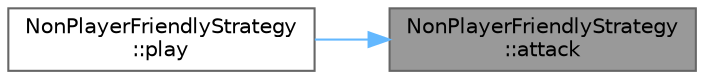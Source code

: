 digraph "NonPlayerFriendlyStrategy::attack"
{
 // LATEX_PDF_SIZE
  bgcolor="transparent";
  edge [fontname=Helvetica,fontsize=10,labelfontname=Helvetica,labelfontsize=10];
  node [fontname=Helvetica,fontsize=10,shape=box,height=0.2,width=0.4];
  rankdir="RL";
  Node1 [id="Node000001",label="NonPlayerFriendlyStrategy\l::attack",height=0.2,width=0.4,color="gray40", fillcolor="grey60", style="filled", fontcolor="black",tooltip="method that attacks the player if in range"];
  Node1 -> Node2 [id="edge1_Node000001_Node000002",dir="back",color="steelblue1",style="solid",tooltip=" "];
  Node2 [id="Node000002",label="NonPlayerFriendlyStrategy\l::play",height=0.2,width=0.4,color="grey40", fillcolor="white", style="filled",URL="$class_non_player_friendly_strategy.html#a8fd915ad9af156309e3babc9a2b85b95",tooltip="method that plays the npc's turn depending on its strategy"];
}

